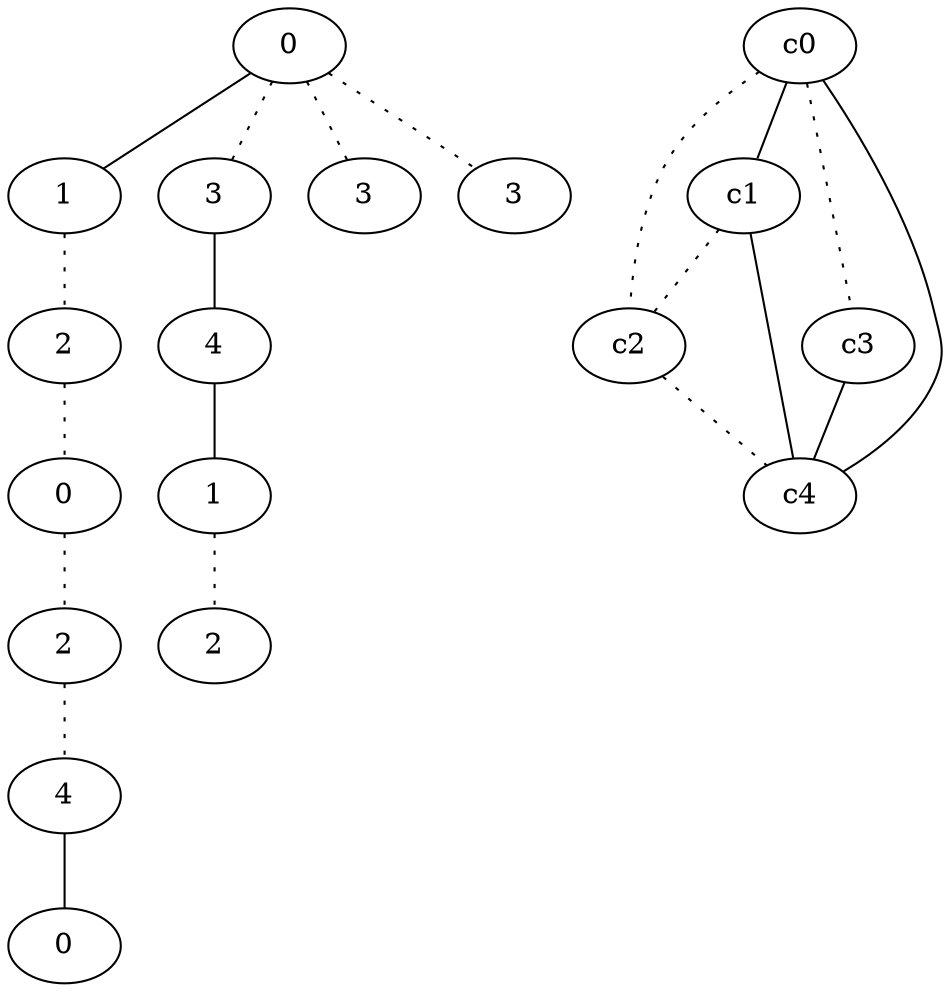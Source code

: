 graph {
a0[label=0];
a1[label=1];
a2[label=2];
a3[label=0];
a4[label=2];
a5[label=4];
a6[label=0];
a7[label=3];
a8[label=4];
a9[label=1];
a10[label=2];
a11[label=3];
a12[label=3];
a0 -- a1;
a0 -- a7 [style=dotted];
a0 -- a11 [style=dotted];
a0 -- a12 [style=dotted];
a1 -- a2 [style=dotted];
a2 -- a3 [style=dotted];
a3 -- a4 [style=dotted];
a4 -- a5 [style=dotted];
a5 -- a6;
a7 -- a8;
a8 -- a9;
a9 -- a10 [style=dotted];
c0 -- c1;
c0 -- c2 [style=dotted];
c0 -- c3 [style=dotted];
c0 -- c4;
c1 -- c2 [style=dotted];
c1 -- c4;
c2 -- c4 [style=dotted];
c3 -- c4;
}
